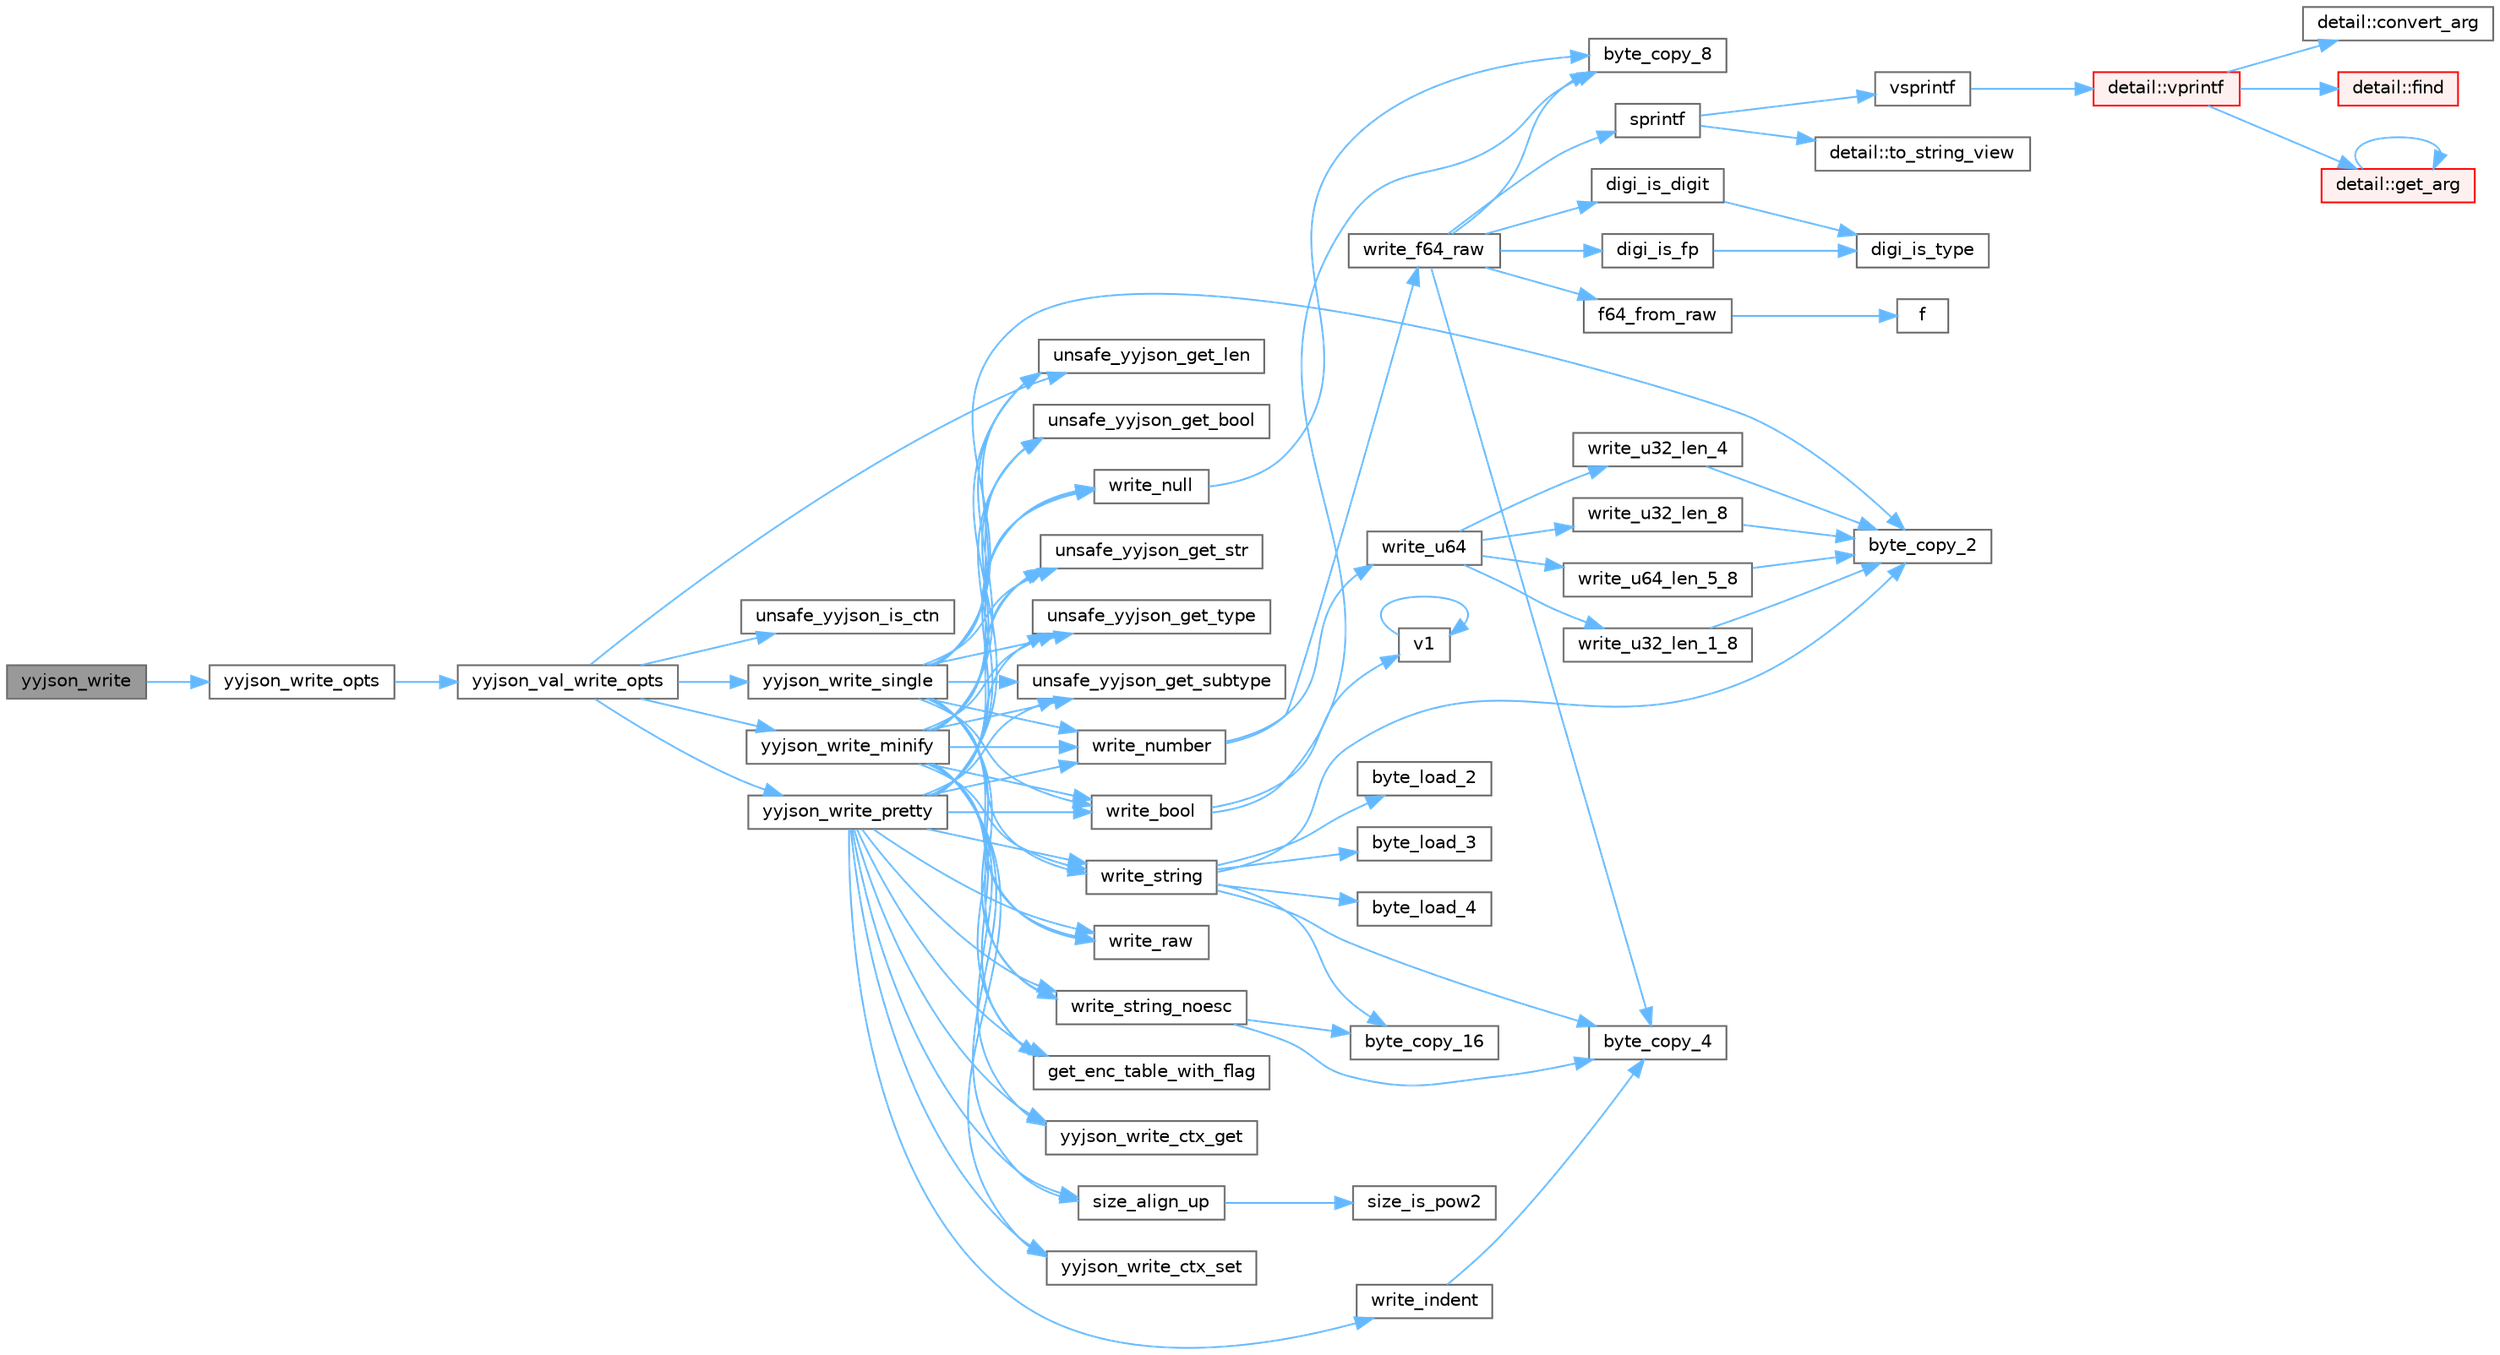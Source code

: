digraph "yyjson_write"
{
 // LATEX_PDF_SIZE
  bgcolor="transparent";
  edge [fontname=Helvetica,fontsize=10,labelfontname=Helvetica,labelfontsize=10];
  node [fontname=Helvetica,fontsize=10,shape=box,height=0.2,width=0.4];
  rankdir="LR";
  Node1 [id="Node000001",label="yyjson_write",height=0.2,width=0.4,color="gray40", fillcolor="grey60", style="filled", fontcolor="black",tooltip=" "];
  Node1 -> Node2 [id="edge92_Node000001_Node000002",color="steelblue1",style="solid",tooltip=" "];
  Node2 [id="Node000002",label="yyjson_write_opts",height=0.2,width=0.4,color="grey40", fillcolor="white", style="filled",URL="$yyjson_8c.html#a97e6bfab85d3c52e2b9df7ee12869ea2",tooltip=" "];
  Node2 -> Node3 [id="edge93_Node000002_Node000003",color="steelblue1",style="solid",tooltip=" "];
  Node3 [id="Node000003",label="yyjson_val_write_opts",height=0.2,width=0.4,color="grey40", fillcolor="white", style="filled",URL="$yyjson_8c.html#ad44cafd6e2d11074f3cdf221a3d8da89",tooltip=" "];
  Node3 -> Node4 [id="edge94_Node000003_Node000004",color="steelblue1",style="solid",tooltip=" "];
  Node4 [id="Node000004",label="unsafe_yyjson_get_len",height=0.2,width=0.4,color="grey40", fillcolor="white", style="filled",URL="$yyjson_8h.html#a445bf8a7f9981e4797bf95db944ddf8f",tooltip=" "];
  Node3 -> Node5 [id="edge95_Node000003_Node000005",color="steelblue1",style="solid",tooltip=" "];
  Node5 [id="Node000005",label="unsafe_yyjson_is_ctn",height=0.2,width=0.4,color="grey40", fillcolor="white", style="filled",URL="$yyjson_8h.html#afe1e8995e63d29297d569c4a848bf5a2",tooltip=" "];
  Node3 -> Node6 [id="edge96_Node000003_Node000006",color="steelblue1",style="solid",tooltip=" "];
  Node6 [id="Node000006",label="yyjson_write_minify",height=0.2,width=0.4,color="grey40", fillcolor="white", style="filled",URL="$yyjson_8c.html#a7b5b8dcf2347df43d4614aba6c880475",tooltip=" "];
  Node6 -> Node7 [id="edge97_Node000006_Node000007",color="steelblue1",style="solid",tooltip=" "];
  Node7 [id="Node000007",label="get_enc_table_with_flag",height=0.2,width=0.4,color="grey40", fillcolor="white", style="filled",URL="$yyjson_8c.html#a4b810e39a1c70f479ea48f4b6be239b0",tooltip=" "];
  Node6 -> Node8 [id="edge98_Node000006_Node000008",color="steelblue1",style="solid",tooltip=" "];
  Node8 [id="Node000008",label="size_align_up",height=0.2,width=0.4,color="grey40", fillcolor="white", style="filled",URL="$yyjson_8c.html#aee0ecba3f0e01a145a4bd084c40b53b6",tooltip=" "];
  Node8 -> Node9 [id="edge99_Node000008_Node000009",color="steelblue1",style="solid",tooltip=" "];
  Node9 [id="Node000009",label="size_is_pow2",height=0.2,width=0.4,color="grey40", fillcolor="white", style="filled",URL="$yyjson_8c.html#a9c435a75a5fc566d5382ba2646704a18",tooltip=" "];
  Node6 -> Node10 [id="edge100_Node000006_Node000010",color="steelblue1",style="solid",tooltip=" "];
  Node10 [id="Node000010",label="unsafe_yyjson_get_bool",height=0.2,width=0.4,color="grey40", fillcolor="white", style="filled",URL="$yyjson_8h.html#a3ef8c1e13a7f67eead2d945125769f90",tooltip=" "];
  Node6 -> Node4 [id="edge101_Node000006_Node000004",color="steelblue1",style="solid",tooltip=" "];
  Node6 -> Node11 [id="edge102_Node000006_Node000011",color="steelblue1",style="solid",tooltip=" "];
  Node11 [id="Node000011",label="unsafe_yyjson_get_str",height=0.2,width=0.4,color="grey40", fillcolor="white", style="filled",URL="$yyjson_8h.html#a879b3c14194afd5b60d663640998c020",tooltip=" "];
  Node6 -> Node12 [id="edge103_Node000006_Node000012",color="steelblue1",style="solid",tooltip=" "];
  Node12 [id="Node000012",label="unsafe_yyjson_get_subtype",height=0.2,width=0.4,color="grey40", fillcolor="white", style="filled",URL="$yyjson_8h.html#a735848e46f26bfe3dfb333c7f890205e",tooltip=" "];
  Node6 -> Node13 [id="edge104_Node000006_Node000013",color="steelblue1",style="solid",tooltip=" "];
  Node13 [id="Node000013",label="unsafe_yyjson_get_type",height=0.2,width=0.4,color="grey40", fillcolor="white", style="filled",URL="$yyjson_8h.html#a25aa2b2a33dccb9af7da4576b3cbe6ab",tooltip=" "];
  Node6 -> Node14 [id="edge105_Node000006_Node000014",color="steelblue1",style="solid",tooltip=" "];
  Node14 [id="Node000014",label="write_bool",height=0.2,width=0.4,color="grey40", fillcolor="white", style="filled",URL="$yyjson_8c.html#a8f48aafc5963521f3da75e2448f0d084",tooltip=" "];
  Node14 -> Node15 [id="edge106_Node000014_Node000015",color="steelblue1",style="solid",tooltip=" "];
  Node15 [id="Node000015",label="byte_copy_8",height=0.2,width=0.4,color="grey40", fillcolor="white", style="filled",URL="$yyjson_8c.html#a03dd49c937c12d9a85deaac184d25eb9",tooltip=" "];
  Node14 -> Node16 [id="edge107_Node000014_Node000016",color="steelblue1",style="solid",tooltip=" "];
  Node16 [id="Node000016",label="v1",height=0.2,width=0.4,color="grey40", fillcolor="white", style="filled",URL="$_tutorial___reshape_mat2_vec_8cpp.html#a10bd710692c91bc238f2e1da77730678",tooltip=" "];
  Node16 -> Node16 [id="edge108_Node000016_Node000016",color="steelblue1",style="solid",tooltip=" "];
  Node6 -> Node17 [id="edge109_Node000006_Node000017",color="steelblue1",style="solid",tooltip=" "];
  Node17 [id="Node000017",label="write_null",height=0.2,width=0.4,color="grey40", fillcolor="white", style="filled",URL="$yyjson_8c.html#a9ab2502373a7c2ad7decc10b76c47043",tooltip=" "];
  Node17 -> Node15 [id="edge110_Node000017_Node000015",color="steelblue1",style="solid",tooltip=" "];
  Node6 -> Node18 [id="edge111_Node000006_Node000018",color="steelblue1",style="solid",tooltip=" "];
  Node18 [id="Node000018",label="write_number",height=0.2,width=0.4,color="grey40", fillcolor="white", style="filled",URL="$yyjson_8c.html#a7a6eb98c82d060a1b4b1b25ae9169770",tooltip=" "];
  Node18 -> Node19 [id="edge112_Node000018_Node000019",color="steelblue1",style="solid",tooltip=" "];
  Node19 [id="Node000019",label="write_f64_raw",height=0.2,width=0.4,color="grey40", fillcolor="white", style="filled",URL="$yyjson_8c.html#a429024eddbd3335464adf309aef2db7f",tooltip=" "];
  Node19 -> Node20 [id="edge113_Node000019_Node000020",color="steelblue1",style="solid",tooltip=" "];
  Node20 [id="Node000020",label="byte_copy_4",height=0.2,width=0.4,color="grey40", fillcolor="white", style="filled",URL="$yyjson_8c.html#a98219967baeab34ab615b4ccda0df146",tooltip=" "];
  Node19 -> Node15 [id="edge114_Node000019_Node000015",color="steelblue1",style="solid",tooltip=" "];
  Node19 -> Node21 [id="edge115_Node000019_Node000021",color="steelblue1",style="solid",tooltip=" "];
  Node21 [id="Node000021",label="digi_is_digit",height=0.2,width=0.4,color="grey40", fillcolor="white", style="filled",URL="$yyjson_8c.html#ac16e36c200b16a17041aac1ed37276d7",tooltip=" "];
  Node21 -> Node22 [id="edge116_Node000021_Node000022",color="steelblue1",style="solid",tooltip=" "];
  Node22 [id="Node000022",label="digi_is_type",height=0.2,width=0.4,color="grey40", fillcolor="white", style="filled",URL="$yyjson_8c.html#aae236fd488306e08c5844189ad6d6570",tooltip=" "];
  Node19 -> Node23 [id="edge117_Node000019_Node000023",color="steelblue1",style="solid",tooltip=" "];
  Node23 [id="Node000023",label="digi_is_fp",height=0.2,width=0.4,color="grey40", fillcolor="white", style="filled",URL="$yyjson_8c.html#ac38bca46c8cbb1107ca4188d2eb4fcbe",tooltip=" "];
  Node23 -> Node22 [id="edge118_Node000023_Node000022",color="steelblue1",style="solid",tooltip=" "];
  Node19 -> Node24 [id="edge119_Node000019_Node000024",color="steelblue1",style="solid",tooltip=" "];
  Node24 [id="Node000024",label="f64_from_raw",height=0.2,width=0.4,color="grey40", fillcolor="white", style="filled",URL="$yyjson_8c.html#a7d61d2afe6fefb1935af9086d95ee8a8",tooltip=" "];
  Node24 -> Node25 [id="edge120_Node000024_Node000025",color="steelblue1",style="solid",tooltip=" "];
  Node25 [id="Node000025",label="f",height=0.2,width=0.4,color="grey40", fillcolor="white", style="filled",URL="$cxx11__tensor__map_8cpp.html#a7f507fea02198f6cb81c86640c7b1a4e",tooltip=" "];
  Node19 -> Node26 [id="edge121_Node000019_Node000026",color="steelblue1",style="solid",tooltip=" "];
  Node26 [id="Node000026",label="sprintf",height=0.2,width=0.4,color="grey40", fillcolor="white", style="filled",URL="$printf_8h.html#aa7d2e7e454d3fe606a71504a119dc894",tooltip=" "];
  Node26 -> Node27 [id="edge122_Node000026_Node000027",color="steelblue1",style="solid",tooltip=" "];
  Node27 [id="Node000027",label="detail::to_string_view",height=0.2,width=0.4,color="grey40", fillcolor="white", style="filled",URL="$namespacedetail.html#abeae79fa3e1eded2d8fbd56cc9f0960e",tooltip=" "];
  Node26 -> Node28 [id="edge123_Node000026_Node000028",color="steelblue1",style="solid",tooltip=" "];
  Node28 [id="Node000028",label="vsprintf",height=0.2,width=0.4,color="grey40", fillcolor="white", style="filled",URL="$printf_8h.html#a5e1075a6c1fce5050424f97a2fac648f",tooltip=" "];
  Node28 -> Node29 [id="edge124_Node000028_Node000029",color="steelblue1",style="solid",tooltip=" "];
  Node29 [id="Node000029",label="detail::vprintf",height=0.2,width=0.4,color="red", fillcolor="#FFF0F0", style="filled",URL="$namespacedetail.html#a1c8c2218e4c822aa8f743fb9c573717f",tooltip=" "];
  Node29 -> Node30 [id="edge125_Node000029_Node000030",color="steelblue1",style="solid",tooltip=" "];
  Node30 [id="Node000030",label="detail::convert_arg",height=0.2,width=0.4,color="grey40", fillcolor="white", style="filled",URL="$namespacedetail.html#a03c11572c9a664266d6925f327dec7f3",tooltip=" "];
  Node29 -> Node31 [id="edge126_Node000029_Node000031",color="steelblue1",style="solid",tooltip=" "];
  Node31 [id="Node000031",label="detail::find",height=0.2,width=0.4,color="red", fillcolor="#FFF0F0", style="filled",URL="$namespacedetail.html#a6b71952fab3dc32f3edb2c3e9811d8d9",tooltip=" "];
  Node29 -> Node33 [id="edge127_Node000029_Node000033",color="steelblue1",style="solid",tooltip=" "];
  Node33 [id="Node000033",label="detail::get_arg",height=0.2,width=0.4,color="red", fillcolor="#FFF0F0", style="filled",URL="$namespacedetail.html#a342ef250e45bd09b2ef666b6fae1c355",tooltip=" "];
  Node33 -> Node33 [id="edge128_Node000033_Node000033",color="steelblue1",style="solid",tooltip=" "];
  Node18 -> Node56 [id="edge129_Node000018_Node000056",color="steelblue1",style="solid",tooltip=" "];
  Node56 [id="Node000056",label="write_u64",height=0.2,width=0.4,color="grey40", fillcolor="white", style="filled",URL="$yyjson_8c.html#aa2f06c8a20b378eb29cfe95d0af5c95e",tooltip=" "];
  Node56 -> Node57 [id="edge130_Node000056_Node000057",color="steelblue1",style="solid",tooltip=" "];
  Node57 [id="Node000057",label="write_u32_len_1_8",height=0.2,width=0.4,color="grey40", fillcolor="white", style="filled",URL="$yyjson_8c.html#a5a7d8b8a37067ca47adb0b419814ef9a",tooltip=" "];
  Node57 -> Node58 [id="edge131_Node000057_Node000058",color="steelblue1",style="solid",tooltip=" "];
  Node58 [id="Node000058",label="byte_copy_2",height=0.2,width=0.4,color="grey40", fillcolor="white", style="filled",URL="$yyjson_8c.html#ac6a11726824f52b6413a67488f5a3152",tooltip=" "];
  Node56 -> Node59 [id="edge132_Node000056_Node000059",color="steelblue1",style="solid",tooltip=" "];
  Node59 [id="Node000059",label="write_u32_len_4",height=0.2,width=0.4,color="grey40", fillcolor="white", style="filled",URL="$yyjson_8c.html#ae5ef2b18cbf8ab8c261b23aab6d3bea3",tooltip=" "];
  Node59 -> Node58 [id="edge133_Node000059_Node000058",color="steelblue1",style="solid",tooltip=" "];
  Node56 -> Node60 [id="edge134_Node000056_Node000060",color="steelblue1",style="solid",tooltip=" "];
  Node60 [id="Node000060",label="write_u32_len_8",height=0.2,width=0.4,color="grey40", fillcolor="white", style="filled",URL="$yyjson_8c.html#ab1d9fcbafc860e770ed5aa9fc70577fc",tooltip=" "];
  Node60 -> Node58 [id="edge135_Node000060_Node000058",color="steelblue1",style="solid",tooltip=" "];
  Node56 -> Node61 [id="edge136_Node000056_Node000061",color="steelblue1",style="solid",tooltip=" "];
  Node61 [id="Node000061",label="write_u64_len_5_8",height=0.2,width=0.4,color="grey40", fillcolor="white", style="filled",URL="$yyjson_8c.html#a5b33c978167aa4a5c34d27715c133757",tooltip=" "];
  Node61 -> Node58 [id="edge137_Node000061_Node000058",color="steelblue1",style="solid",tooltip=" "];
  Node6 -> Node62 [id="edge138_Node000006_Node000062",color="steelblue1",style="solid",tooltip=" "];
  Node62 [id="Node000062",label="write_raw",height=0.2,width=0.4,color="grey40", fillcolor="white", style="filled",URL="$yyjson_8c.html#a595a43099038f73ab0af2b4209b1f0fd",tooltip=" "];
  Node6 -> Node63 [id="edge139_Node000006_Node000063",color="steelblue1",style="solid",tooltip=" "];
  Node63 [id="Node000063",label="write_string",height=0.2,width=0.4,color="grey40", fillcolor="white", style="filled",URL="$yyjson_8c.html#a1aadf662e6fc22a6419db27146e38472",tooltip=" "];
  Node63 -> Node64 [id="edge140_Node000063_Node000064",color="steelblue1",style="solid",tooltip=" "];
  Node64 [id="Node000064",label="byte_copy_16",height=0.2,width=0.4,color="grey40", fillcolor="white", style="filled",URL="$yyjson_8c.html#a1720d43cc1ae5984a4e5751dbe7301a0",tooltip=" "];
  Node63 -> Node58 [id="edge141_Node000063_Node000058",color="steelblue1",style="solid",tooltip=" "];
  Node63 -> Node20 [id="edge142_Node000063_Node000020",color="steelblue1",style="solid",tooltip=" "];
  Node63 -> Node65 [id="edge143_Node000063_Node000065",color="steelblue1",style="solid",tooltip=" "];
  Node65 [id="Node000065",label="byte_load_2",height=0.2,width=0.4,color="grey40", fillcolor="white", style="filled",URL="$yyjson_8c.html#abd106e94ebb52b1b9c0e79e2246f24bd",tooltip=" "];
  Node63 -> Node66 [id="edge144_Node000063_Node000066",color="steelblue1",style="solid",tooltip=" "];
  Node66 [id="Node000066",label="byte_load_3",height=0.2,width=0.4,color="grey40", fillcolor="white", style="filled",URL="$yyjson_8c.html#a31005a45113248534b4ae663dc0a85f3",tooltip=" "];
  Node63 -> Node67 [id="edge145_Node000063_Node000067",color="steelblue1",style="solid",tooltip=" "];
  Node67 [id="Node000067",label="byte_load_4",height=0.2,width=0.4,color="grey40", fillcolor="white", style="filled",URL="$yyjson_8c.html#a87c460a03bebacd0dcdad97440488c2b",tooltip=" "];
  Node6 -> Node68 [id="edge146_Node000006_Node000068",color="steelblue1",style="solid",tooltip=" "];
  Node68 [id="Node000068",label="write_string_noesc",height=0.2,width=0.4,color="grey40", fillcolor="white", style="filled",URL="$yyjson_8c.html#ab1d27351bed7d1f6f632f75dcf9846de",tooltip=" "];
  Node68 -> Node64 [id="edge147_Node000068_Node000064",color="steelblue1",style="solid",tooltip=" "];
  Node68 -> Node20 [id="edge148_Node000068_Node000020",color="steelblue1",style="solid",tooltip=" "];
  Node6 -> Node69 [id="edge149_Node000006_Node000069",color="steelblue1",style="solid",tooltip=" "];
  Node69 [id="Node000069",label="yyjson_write_ctx_get",height=0.2,width=0.4,color="grey40", fillcolor="white", style="filled",URL="$yyjson_8c.html#a4cf9be968e5aeb4fcab3b5e69e4fc16a",tooltip=" "];
  Node6 -> Node70 [id="edge150_Node000006_Node000070",color="steelblue1",style="solid",tooltip=" "];
  Node70 [id="Node000070",label="yyjson_write_ctx_set",height=0.2,width=0.4,color="grey40", fillcolor="white", style="filled",URL="$yyjson_8c.html#a6c3d75b90a9781ea82eed3f3c6b8bd50",tooltip=" "];
  Node3 -> Node71 [id="edge151_Node000003_Node000071",color="steelblue1",style="solid",tooltip=" "];
  Node71 [id="Node000071",label="yyjson_write_pretty",height=0.2,width=0.4,color="grey40", fillcolor="white", style="filled",URL="$yyjson_8c.html#a0bff42b5e803c820afd0c4c539578840",tooltip=" "];
  Node71 -> Node7 [id="edge152_Node000071_Node000007",color="steelblue1",style="solid",tooltip=" "];
  Node71 -> Node8 [id="edge153_Node000071_Node000008",color="steelblue1",style="solid",tooltip=" "];
  Node71 -> Node10 [id="edge154_Node000071_Node000010",color="steelblue1",style="solid",tooltip=" "];
  Node71 -> Node4 [id="edge155_Node000071_Node000004",color="steelblue1",style="solid",tooltip=" "];
  Node71 -> Node11 [id="edge156_Node000071_Node000011",color="steelblue1",style="solid",tooltip=" "];
  Node71 -> Node12 [id="edge157_Node000071_Node000012",color="steelblue1",style="solid",tooltip=" "];
  Node71 -> Node13 [id="edge158_Node000071_Node000013",color="steelblue1",style="solid",tooltip=" "];
  Node71 -> Node14 [id="edge159_Node000071_Node000014",color="steelblue1",style="solid",tooltip=" "];
  Node71 -> Node72 [id="edge160_Node000071_Node000072",color="steelblue1",style="solid",tooltip=" "];
  Node72 [id="Node000072",label="write_indent",height=0.2,width=0.4,color="grey40", fillcolor="white", style="filled",URL="$yyjson_8c.html#ac6e21689f9ccf3981672a321d7d02e47",tooltip=" "];
  Node72 -> Node20 [id="edge161_Node000072_Node000020",color="steelblue1",style="solid",tooltip=" "];
  Node71 -> Node17 [id="edge162_Node000071_Node000017",color="steelblue1",style="solid",tooltip=" "];
  Node71 -> Node18 [id="edge163_Node000071_Node000018",color="steelblue1",style="solid",tooltip=" "];
  Node71 -> Node62 [id="edge164_Node000071_Node000062",color="steelblue1",style="solid",tooltip=" "];
  Node71 -> Node63 [id="edge165_Node000071_Node000063",color="steelblue1",style="solid",tooltip=" "];
  Node71 -> Node68 [id="edge166_Node000071_Node000068",color="steelblue1",style="solid",tooltip=" "];
  Node71 -> Node69 [id="edge167_Node000071_Node000069",color="steelblue1",style="solid",tooltip=" "];
  Node71 -> Node70 [id="edge168_Node000071_Node000070",color="steelblue1",style="solid",tooltip=" "];
  Node3 -> Node73 [id="edge169_Node000003_Node000073",color="steelblue1",style="solid",tooltip=" "];
  Node73 [id="Node000073",label="yyjson_write_single",height=0.2,width=0.4,color="grey40", fillcolor="white", style="filled",URL="$yyjson_8c.html#a083e9d39ef4daa8ddc5c6474ccf5e468",tooltip=" "];
  Node73 -> Node58 [id="edge170_Node000073_Node000058",color="steelblue1",style="solid",tooltip=" "];
  Node73 -> Node7 [id="edge171_Node000073_Node000007",color="steelblue1",style="solid",tooltip=" "];
  Node73 -> Node10 [id="edge172_Node000073_Node000010",color="steelblue1",style="solid",tooltip=" "];
  Node73 -> Node4 [id="edge173_Node000073_Node000004",color="steelblue1",style="solid",tooltip=" "];
  Node73 -> Node11 [id="edge174_Node000073_Node000011",color="steelblue1",style="solid",tooltip=" "];
  Node73 -> Node12 [id="edge175_Node000073_Node000012",color="steelblue1",style="solid",tooltip=" "];
  Node73 -> Node13 [id="edge176_Node000073_Node000013",color="steelblue1",style="solid",tooltip=" "];
  Node73 -> Node14 [id="edge177_Node000073_Node000014",color="steelblue1",style="solid",tooltip=" "];
  Node73 -> Node17 [id="edge178_Node000073_Node000017",color="steelblue1",style="solid",tooltip=" "];
  Node73 -> Node18 [id="edge179_Node000073_Node000018",color="steelblue1",style="solid",tooltip=" "];
  Node73 -> Node62 [id="edge180_Node000073_Node000062",color="steelblue1",style="solid",tooltip=" "];
  Node73 -> Node63 [id="edge181_Node000073_Node000063",color="steelblue1",style="solid",tooltip=" "];
  Node73 -> Node68 [id="edge182_Node000073_Node000068",color="steelblue1",style="solid",tooltip=" "];
}

